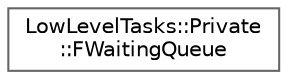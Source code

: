 digraph "Graphical Class Hierarchy"
{
 // INTERACTIVE_SVG=YES
 // LATEX_PDF_SIZE
  bgcolor="transparent";
  edge [fontname=Helvetica,fontsize=10,labelfontname=Helvetica,labelfontsize=10];
  node [fontname=Helvetica,fontsize=10,shape=box,height=0.2,width=0.4];
  rankdir="LR";
  Node0 [id="Node000000",label="LowLevelTasks::Private\l::FWaitingQueue",height=0.2,width=0.4,color="grey40", fillcolor="white", style="filled",URL="$d9/d20/classLowLevelTasks_1_1Private_1_1FWaitingQueue.html",tooltip=" "];
}
